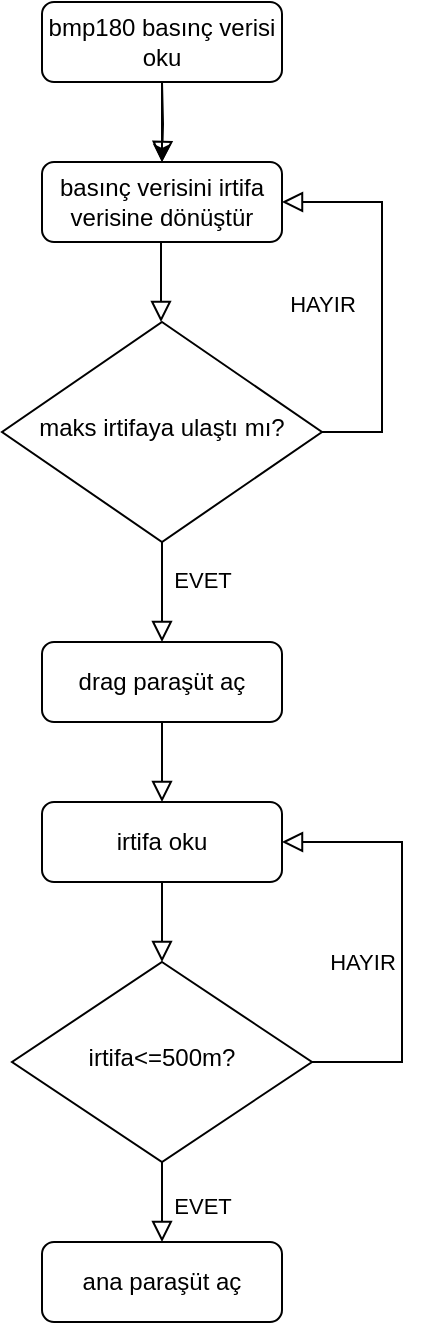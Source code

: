 <mxfile version="24.2.2" type="github">
  <diagram name="Page-1" id="19queSsvR_-S1iZL507P">
    <mxGraphModel dx="778" dy="413" grid="1" gridSize="10" guides="1" tooltips="1" connect="1" arrows="1" fold="1" page="1" pageScale="1" pageWidth="827" pageHeight="1169" math="0" shadow="0">
      <root>
        <mxCell id="0" />
        <mxCell id="1" parent="0" />
        <mxCell id="CwfHeD-HueFZRZfpZkxV-1" value="" style="edgeStyle=orthogonalEdgeStyle;rounded=0;orthogonalLoop=1;jettySize=auto;html=1;exitX=0.5;exitY=1;exitDx=0;exitDy=0;" parent="1" source="CwfHeD-HueFZRZfpZkxV-2" target="CwfHeD-HueFZRZfpZkxV-8" edge="1">
          <mxGeometry relative="1" as="geometry" />
        </mxCell>
        <mxCell id="CwfHeD-HueFZRZfpZkxV-2" value="bmp180 basınç verisi oku" style="rounded=1;whiteSpace=wrap;html=1;fontSize=12;glass=0;strokeWidth=1;shadow=0;" parent="1" vertex="1">
          <mxGeometry x="160" y="80" width="120" height="40" as="geometry" />
        </mxCell>
        <mxCell id="CwfHeD-HueFZRZfpZkxV-3" value="EVET" style="rounded=0;html=1;jettySize=auto;orthogonalLoop=1;fontSize=11;endArrow=block;endFill=0;endSize=8;strokeWidth=1;shadow=0;labelBackgroundColor=none;edgeStyle=orthogonalEdgeStyle;entryX=0.5;entryY=0;entryDx=0;entryDy=0;" parent="1" source="CwfHeD-HueFZRZfpZkxV-5" target="CwfHeD-HueFZRZfpZkxV-11" edge="1">
          <mxGeometry x="-0.255" y="20" relative="1" as="geometry">
            <mxPoint as="offset" />
            <mxPoint x="220" y="370" as="targetPoint" />
          </mxGeometry>
        </mxCell>
        <mxCell id="CwfHeD-HueFZRZfpZkxV-4" value="HAYIR" style="edgeStyle=orthogonalEdgeStyle;rounded=0;html=1;jettySize=auto;orthogonalLoop=1;fontSize=11;endArrow=block;endFill=0;endSize=8;strokeWidth=1;shadow=0;labelBackgroundColor=none;entryX=1;entryY=0.5;entryDx=0;entryDy=0;exitX=1;exitY=0.5;exitDx=0;exitDy=0;" parent="1" source="CwfHeD-HueFZRZfpZkxV-5" target="CwfHeD-HueFZRZfpZkxV-8" edge="1">
          <mxGeometry x="-0.038" y="30" relative="1" as="geometry">
            <mxPoint as="offset" />
            <mxPoint x="330" y="280" as="targetPoint" />
            <Array as="points">
              <mxPoint x="330" y="295" />
              <mxPoint x="330" y="180" />
            </Array>
          </mxGeometry>
        </mxCell>
        <mxCell id="CwfHeD-HueFZRZfpZkxV-5" value="maks irtifaya ulaştı mı?" style="rhombus;whiteSpace=wrap;html=1;shadow=0;fontFamily=Helvetica;fontSize=12;align=center;strokeWidth=1;spacing=6;spacingTop=-4;" parent="1" vertex="1">
          <mxGeometry x="140" y="240" width="160" height="110" as="geometry" />
        </mxCell>
        <mxCell id="CwfHeD-HueFZRZfpZkxV-6" value="EVET" style="rounded=0;html=1;jettySize=auto;orthogonalLoop=1;fontSize=11;endArrow=block;endFill=0;endSize=8;strokeWidth=1;shadow=0;labelBackgroundColor=none;edgeStyle=orthogonalEdgeStyle;exitX=0.5;exitY=1;exitDx=0;exitDy=0;" parent="1" source="CwfHeD-HueFZRZfpZkxV-12" target="CwfHeD-HueFZRZfpZkxV-7" edge="1">
          <mxGeometry x="0.091" y="20" relative="1" as="geometry">
            <mxPoint as="offset" />
            <mxPoint x="220" y="480" as="sourcePoint" />
          </mxGeometry>
        </mxCell>
        <mxCell id="CwfHeD-HueFZRZfpZkxV-7" value="ana paraşüt aç" style="rounded=1;whiteSpace=wrap;html=1;fontSize=12;glass=0;strokeWidth=1;shadow=0;" parent="1" vertex="1">
          <mxGeometry x="160" y="700" width="120" height="40" as="geometry" />
        </mxCell>
        <mxCell id="CwfHeD-HueFZRZfpZkxV-8" value="basınç verisini irtifa verisine dönüştür" style="rounded=1;whiteSpace=wrap;html=1;fontSize=12;glass=0;strokeWidth=1;shadow=0;" parent="1" vertex="1">
          <mxGeometry x="160" y="160" width="120" height="40" as="geometry" />
        </mxCell>
        <mxCell id="CwfHeD-HueFZRZfpZkxV-9" value="" style="rounded=0;html=1;jettySize=auto;orthogonalLoop=1;fontSize=11;endArrow=block;endFill=0;endSize=8;strokeWidth=1;shadow=0;labelBackgroundColor=none;edgeStyle=orthogonalEdgeStyle;entryX=0.5;entryY=0;entryDx=0;entryDy=0;" parent="1" target="CwfHeD-HueFZRZfpZkxV-5" edge="1">
          <mxGeometry x="0.333" y="20" relative="1" as="geometry">
            <mxPoint as="offset" />
            <mxPoint x="219.5" y="200" as="sourcePoint" />
            <mxPoint x="220" y="240" as="targetPoint" />
            <Array as="points">
              <mxPoint x="220" y="240" />
            </Array>
          </mxGeometry>
        </mxCell>
        <mxCell id="CwfHeD-HueFZRZfpZkxV-10" value="" style="rounded=0;html=1;jettySize=auto;orthogonalLoop=1;fontSize=11;endArrow=block;endFill=0;endSize=8;strokeWidth=1;shadow=0;labelBackgroundColor=none;edgeStyle=orthogonalEdgeStyle;entryX=0.5;entryY=0;entryDx=0;entryDy=0;exitX=0.5;exitY=1;exitDx=0;exitDy=0;" parent="1" target="CwfHeD-HueFZRZfpZkxV-8" edge="1">
          <mxGeometry x="0.333" y="20" relative="1" as="geometry">
            <mxPoint as="offset" />
            <mxPoint x="220" y="120" as="sourcePoint" />
            <mxPoint x="220.22" y="150" as="targetPoint" />
            <Array as="points" />
          </mxGeometry>
        </mxCell>
        <mxCell id="CwfHeD-HueFZRZfpZkxV-11" value="drag paraşüt aç" style="rounded=1;whiteSpace=wrap;html=1;fontSize=12;glass=0;strokeWidth=1;shadow=0;" parent="1" vertex="1">
          <mxGeometry x="160" y="400" width="120" height="40" as="geometry" />
        </mxCell>
        <mxCell id="CwfHeD-HueFZRZfpZkxV-12" value="irtifa&amp;lt;=500m?" style="rhombus;whiteSpace=wrap;html=1;shadow=0;fontFamily=Helvetica;fontSize=12;align=center;strokeWidth=1;spacing=6;spacingTop=-4;" parent="1" vertex="1">
          <mxGeometry x="145" y="560" width="150" height="100" as="geometry" />
        </mxCell>
        <mxCell id="CwfHeD-HueFZRZfpZkxV-13" value="" style="rounded=0;html=1;jettySize=auto;orthogonalLoop=1;fontSize=11;endArrow=block;endFill=0;endSize=8;strokeWidth=1;shadow=0;labelBackgroundColor=none;edgeStyle=orthogonalEdgeStyle;entryX=0.5;entryY=0;entryDx=0;entryDy=0;exitX=0.5;exitY=1;exitDx=0;exitDy=0;" parent="1" target="CwfHeD-HueFZRZfpZkxV-12" edge="1" source="BgE6YSuFfYfRZV-R383n-1">
          <mxGeometry x="0.333" y="20" relative="1" as="geometry">
            <mxPoint as="offset" />
            <mxPoint x="220" y="440" as="sourcePoint" />
            <mxPoint x="219.58" y="450" as="targetPoint" />
            <Array as="points" />
          </mxGeometry>
        </mxCell>
        <mxCell id="CwfHeD-HueFZRZfpZkxV-14" value="HAYIR" style="edgeStyle=orthogonalEdgeStyle;rounded=0;html=1;jettySize=auto;orthogonalLoop=1;fontSize=11;endArrow=block;endFill=0;endSize=8;strokeWidth=1;shadow=0;labelBackgroundColor=none;entryX=1;entryY=0.5;entryDx=0;entryDy=0;exitX=1;exitY=0.5;exitDx=0;exitDy=0;" parent="1" target="BgE6YSuFfYfRZV-R383n-1" edge="1" source="CwfHeD-HueFZRZfpZkxV-12">
          <mxGeometry x="-0.116" y="20" relative="1" as="geometry">
            <mxPoint as="offset" />
            <mxPoint x="280" y="600" as="sourcePoint" />
            <mxPoint x="290" y="500" as="targetPoint" />
            <Array as="points">
              <mxPoint x="340" y="610" />
              <mxPoint x="340" y="500" />
            </Array>
          </mxGeometry>
        </mxCell>
        <mxCell id="BgE6YSuFfYfRZV-R383n-1" value="irtifa oku" style="rounded=1;whiteSpace=wrap;html=1;fontSize=12;glass=0;strokeWidth=1;shadow=0;" vertex="1" parent="1">
          <mxGeometry x="160" y="480" width="120" height="40" as="geometry" />
        </mxCell>
        <mxCell id="BgE6YSuFfYfRZV-R383n-2" value="" style="rounded=0;html=1;jettySize=auto;orthogonalLoop=1;fontSize=11;endArrow=block;endFill=0;endSize=8;strokeWidth=1;shadow=0;labelBackgroundColor=none;edgeStyle=orthogonalEdgeStyle;entryX=0.5;entryY=0;entryDx=0;entryDy=0;exitX=0.5;exitY=1;exitDx=0;exitDy=0;" edge="1" parent="1" source="CwfHeD-HueFZRZfpZkxV-11" target="BgE6YSuFfYfRZV-R383n-1">
          <mxGeometry x="0.333" y="20" relative="1" as="geometry">
            <mxPoint as="offset" />
            <mxPoint x="330" y="450" as="sourcePoint" />
            <mxPoint x="330" y="490" as="targetPoint" />
            <Array as="points" />
          </mxGeometry>
        </mxCell>
      </root>
    </mxGraphModel>
  </diagram>
</mxfile>
